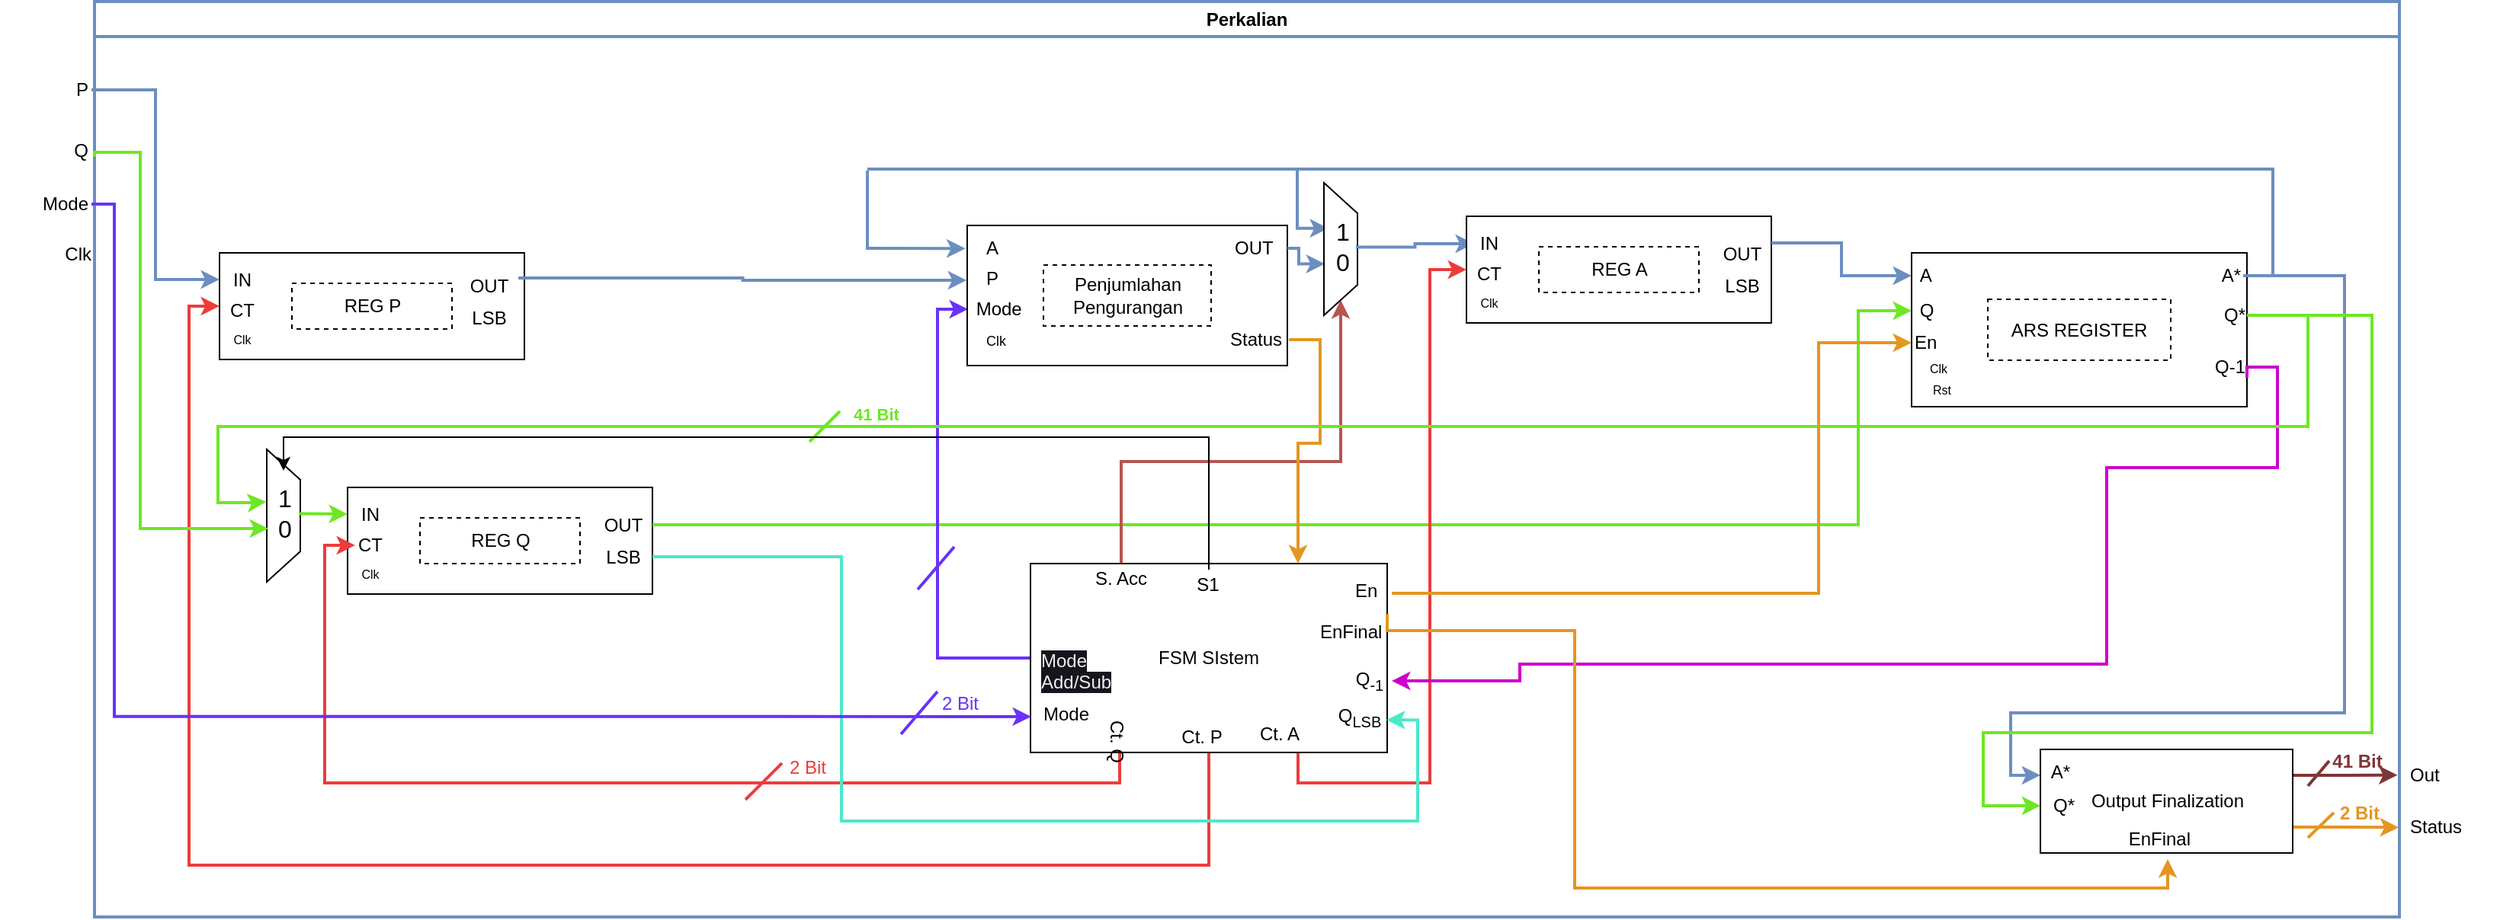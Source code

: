 <mxfile version="22.1.2" type="device">
  <diagram name="Page-1" id="tu4VE9dXYG4_uWjaws7-">
    <mxGraphModel dx="2284" dy="1116" grid="0" gridSize="10" guides="1" tooltips="1" connect="1" arrows="1" fold="1" page="0" pageScale="1" pageWidth="850" pageHeight="1100" math="0" shadow="0">
      <root>
        <mxCell id="0" />
        <mxCell id="1" parent="0" />
        <mxCell id="lNQzoHdhUG-K7HCVNhrf-1" value="" style="rounded=0;whiteSpace=wrap;html=1;" parent="1" vertex="1">
          <mxGeometry x="-78" y="461" width="200" height="70" as="geometry" />
        </mxCell>
        <mxCell id="lNQzoHdhUG-K7HCVNhrf-2" value="&lt;font style=&quot;font-size: 12px;&quot;&gt;IN&lt;/font&gt;" style="text;html=1;strokeColor=none;fillColor=none;align=center;verticalAlign=middle;whiteSpace=wrap;rounded=0;" parent="1" vertex="1">
          <mxGeometry x="-73" y="469" width="20" height="20" as="geometry" />
        </mxCell>
        <mxCell id="lNQzoHdhUG-K7HCVNhrf-4" value="&lt;font style=&quot;font-size: 12px;&quot;&gt;CT&lt;/font&gt;" style="text;html=1;strokeColor=none;fillColor=none;align=center;verticalAlign=middle;whiteSpace=wrap;rounded=0;" parent="1" vertex="1">
          <mxGeometry x="-73" y="489" width="20" height="20" as="geometry" />
        </mxCell>
        <mxCell id="lNQzoHdhUG-K7HCVNhrf-5" value="REG P" style="text;html=1;strokeColor=default;fillColor=none;align=center;verticalAlign=middle;whiteSpace=wrap;rounded=0;dashed=1;" parent="1" vertex="1">
          <mxGeometry x="-30.5" y="481" width="105" height="30" as="geometry" />
        </mxCell>
        <mxCell id="lNQzoHdhUG-K7HCVNhrf-6" value="&lt;font style=&quot;font-size: 8px;&quot;&gt;Clk&lt;/font&gt;" style="text;html=1;strokeColor=none;fillColor=none;align=center;verticalAlign=middle;whiteSpace=wrap;rounded=0;" parent="1" vertex="1">
          <mxGeometry x="-73" y="509" width="20" height="15" as="geometry" />
        </mxCell>
        <mxCell id="lNQzoHdhUG-K7HCVNhrf-11" value="" style="rounded=0;whiteSpace=wrap;html=1;" parent="1" vertex="1">
          <mxGeometry x="6" y="615" width="200" height="70" as="geometry" />
        </mxCell>
        <mxCell id="lNQzoHdhUG-K7HCVNhrf-12" value="&lt;font style=&quot;font-size: 12px;&quot;&gt;IN&lt;/font&gt;" style="text;html=1;strokeColor=none;fillColor=none;align=center;verticalAlign=middle;whiteSpace=wrap;rounded=0;" parent="1" vertex="1">
          <mxGeometry x="11" y="623" width="20" height="20" as="geometry" />
        </mxCell>
        <mxCell id="lNQzoHdhUG-K7HCVNhrf-101" style="edgeStyle=orthogonalEdgeStyle;rounded=0;orthogonalLoop=1;jettySize=auto;html=1;exitX=1;exitY=0.5;exitDx=0;exitDy=0;entryX=0;entryY=0.5;entryDx=0;entryDy=0;strokeColor=#6EE723;strokeWidth=2;" parent="1" source="lNQzoHdhUG-K7HCVNhrf-13" target="lNQzoHdhUG-K7HCVNhrf-69" edge="1">
          <mxGeometry relative="1" as="geometry">
            <Array as="points">
              <mxPoint x="997" y="640" />
              <mxPoint x="997" y="499" />
            </Array>
          </mxGeometry>
        </mxCell>
        <mxCell id="lNQzoHdhUG-K7HCVNhrf-13" value="&lt;font style=&quot;font-size: 12px;&quot;&gt;OUT&lt;/font&gt;" style="text;html=1;strokeColor=none;fillColor=none;align=center;verticalAlign=middle;whiteSpace=wrap;rounded=0;" parent="1" vertex="1">
          <mxGeometry x="168" y="629.5" width="38" height="20" as="geometry" />
        </mxCell>
        <mxCell id="lNQzoHdhUG-K7HCVNhrf-14" value="&lt;font style=&quot;font-size: 12px;&quot;&gt;CT&lt;/font&gt;" style="text;html=1;strokeColor=none;fillColor=none;align=center;verticalAlign=middle;whiteSpace=wrap;rounded=0;" parent="1" vertex="1">
          <mxGeometry x="11" y="643" width="20" height="20" as="geometry" />
        </mxCell>
        <mxCell id="lNQzoHdhUG-K7HCVNhrf-15" value="REG Q" style="text;html=1;strokeColor=default;fillColor=none;align=center;verticalAlign=middle;whiteSpace=wrap;rounded=0;dashed=1;" parent="1" vertex="1">
          <mxGeometry x="53.5" y="635" width="105" height="30" as="geometry" />
        </mxCell>
        <mxCell id="lNQzoHdhUG-K7HCVNhrf-16" value="&lt;font style=&quot;font-size: 8px;&quot;&gt;Clk&lt;/font&gt;" style="text;html=1;strokeColor=none;fillColor=none;align=center;verticalAlign=middle;whiteSpace=wrap;rounded=0;" parent="1" vertex="1">
          <mxGeometry x="11" y="663" width="20" height="15" as="geometry" />
        </mxCell>
        <mxCell id="lNQzoHdhUG-K7HCVNhrf-105" style="edgeStyle=orthogonalEdgeStyle;rounded=0;orthogonalLoop=1;jettySize=auto;html=1;exitX=0.5;exitY=0;exitDx=0;exitDy=0;entryX=1;entryY=0.5;entryDx=0;entryDy=0;strokeColor=#b85450;strokeWidth=2;fillColor=#f8cecc;" parent="1" source="lNQzoHdhUG-K7HCVNhrf-110" target="lNQzoHdhUG-K7HCVNhrf-77" edge="1">
          <mxGeometry relative="1" as="geometry">
            <Array as="points">
              <mxPoint x="513" y="665" />
              <mxPoint x="513" y="598" />
              <mxPoint x="658" y="598" />
            </Array>
          </mxGeometry>
        </mxCell>
        <mxCell id="lNQzoHdhUG-K7HCVNhrf-116" style="edgeStyle=orthogonalEdgeStyle;rounded=0;orthogonalLoop=1;jettySize=auto;html=1;exitX=0;exitY=0.5;exitDx=0;exitDy=0;entryX=0;entryY=0.5;entryDx=0;entryDy=0;fillColor=#6d8764;strokeColor=#6832FB;strokeWidth=2;" parent="1" source="lNQzoHdhUG-K7HCVNhrf-18" target="lNQzoHdhUG-K7HCVNhrf-42" edge="1">
          <mxGeometry relative="1" as="geometry" />
        </mxCell>
        <mxCell id="lNQzoHdhUG-K7HCVNhrf-119" style="edgeStyle=orthogonalEdgeStyle;rounded=0;orthogonalLoop=1;jettySize=auto;html=1;exitX=0.25;exitY=1;exitDx=0;exitDy=0;entryX=0;entryY=0.5;entryDx=0;entryDy=0;fillColor=#a20025;strokeColor=#ec3c3c;strokeWidth=2;" parent="1" source="lNQzoHdhUG-K7HCVNhrf-18" target="lNQzoHdhUG-K7HCVNhrf-14" edge="1">
          <mxGeometry relative="1" as="geometry" />
        </mxCell>
        <mxCell id="lNQzoHdhUG-K7HCVNhrf-120" style="edgeStyle=orthogonalEdgeStyle;rounded=0;orthogonalLoop=1;jettySize=auto;html=1;exitX=0.5;exitY=1;exitDx=0;exitDy=0;entryX=0;entryY=0.5;entryDx=0;entryDy=0;strokeColor=#EC3C3C;strokeWidth=2;" parent="1" source="lNQzoHdhUG-K7HCVNhrf-18" target="lNQzoHdhUG-K7HCVNhrf-1" edge="1">
          <mxGeometry relative="1" as="geometry">
            <Array as="points">
              <mxPoint x="571" y="863" />
              <mxPoint x="-98" y="863" />
              <mxPoint x="-98" y="496" />
            </Array>
          </mxGeometry>
        </mxCell>
        <mxCell id="GA_d8-ZdceQXuGu5nzfN-9" style="edgeStyle=orthogonalEdgeStyle;rounded=0;orthogonalLoop=1;jettySize=auto;html=1;exitX=0.75;exitY=1;exitDx=0;exitDy=0;entryX=0;entryY=0.5;entryDx=0;entryDy=0;strokeColor=#EC3C3C;strokeWidth=2;" parent="1" source="lNQzoHdhUG-K7HCVNhrf-18" target="GA_d8-ZdceQXuGu5nzfN-1" edge="1">
          <mxGeometry relative="1" as="geometry">
            <Array as="points">
              <mxPoint x="629" y="809" />
              <mxPoint x="716" y="809" />
              <mxPoint x="716" y="472" />
            </Array>
          </mxGeometry>
        </mxCell>
        <mxCell id="lNQzoHdhUG-K7HCVNhrf-18" value="FSM SIstem" style="rounded=0;whiteSpace=wrap;html=1;" parent="1" vertex="1">
          <mxGeometry x="454" y="665" width="234" height="124" as="geometry" />
        </mxCell>
        <mxCell id="lNQzoHdhUG-K7HCVNhrf-25" value="" style="rounded=0;whiteSpace=wrap;html=1;" parent="1" vertex="1">
          <mxGeometry x="1032" y="461" width="220" height="101" as="geometry" />
        </mxCell>
        <mxCell id="lNQzoHdhUG-K7HCVNhrf-26" value="Clk" style="text;html=1;strokeColor=none;fillColor=none;align=left;verticalAlign=middle;whiteSpace=wrap;rounded=0;fontSize=8;" parent="1" vertex="1">
          <mxGeometry x="1042" y="522" width="60" height="30" as="geometry" />
        </mxCell>
        <mxCell id="lNQzoHdhUG-K7HCVNhrf-27" value="En" style="text;html=1;strokeColor=none;fillColor=none;align=left;verticalAlign=middle;whiteSpace=wrap;rounded=0;" parent="1" vertex="1">
          <mxGeometry x="1032" y="505" width="23" height="30" as="geometry" />
        </mxCell>
        <mxCell id="lNQzoHdhUG-K7HCVNhrf-28" value="&amp;nbsp;A" style="text;html=1;strokeColor=none;fillColor=none;align=left;verticalAlign=middle;whiteSpace=wrap;rounded=0;" parent="1" vertex="1">
          <mxGeometry x="1032" y="461" width="29" height="30" as="geometry" />
        </mxCell>
        <mxCell id="lNQzoHdhUG-K7HCVNhrf-30" value="ARS REGISTER" style="rounded=0;whiteSpace=wrap;html=1;dashed=1;" parent="1" vertex="1">
          <mxGeometry x="1082" y="491.5" width="120" height="40" as="geometry" />
        </mxCell>
        <mxCell id="lNQzoHdhUG-K7HCVNhrf-84" style="edgeStyle=orthogonalEdgeStyle;rounded=0;orthogonalLoop=1;jettySize=auto;html=1;exitX=1;exitY=0.5;exitDx=0;exitDy=0;entryX=1;entryY=0.75;entryDx=0;entryDy=0;strokeColor=#6C8EBF;strokeWidth=2;" parent="1" source="lNQzoHdhUG-K7HCVNhrf-32" target="lNQzoHdhUG-K7HCVNhrf-78" edge="1">
          <mxGeometry relative="1" as="geometry">
            <Array as="points">
              <mxPoint x="1269" y="476" />
              <mxPoint x="1269" y="406" />
              <mxPoint x="629" y="406" />
              <mxPoint x="629" y="445" />
            </Array>
          </mxGeometry>
        </mxCell>
        <mxCell id="lNQzoHdhUG-K7HCVNhrf-123" style="edgeStyle=orthogonalEdgeStyle;rounded=0;orthogonalLoop=1;jettySize=auto;html=1;exitX=1;exitY=0.5;exitDx=0;exitDy=0;entryX=0;entryY=0.25;entryDx=0;entryDy=0;strokeColor=#6C8EBF;strokeWidth=2;" parent="1" source="lNQzoHdhUG-K7HCVNhrf-32" target="lNQzoHdhUG-K7HCVNhrf-122" edge="1">
          <mxGeometry relative="1" as="geometry">
            <Array as="points">
              <mxPoint x="1316" y="476" />
              <mxPoint x="1316" y="763" />
              <mxPoint x="1097" y="763" />
              <mxPoint x="1097" y="804" />
            </Array>
          </mxGeometry>
        </mxCell>
        <mxCell id="lNQzoHdhUG-K7HCVNhrf-32" value="A*" style="text;html=1;strokeColor=none;fillColor=none;align=right;verticalAlign=middle;whiteSpace=wrap;rounded=0;" parent="1" vertex="1">
          <mxGeometry x="1223" y="461" width="26.5" height="30" as="geometry" />
        </mxCell>
        <mxCell id="lNQzoHdhUG-K7HCVNhrf-33" value="Rst" style="text;html=1;strokeColor=none;fillColor=none;align=center;verticalAlign=middle;whiteSpace=wrap;rounded=0;fontSize=8;" parent="1" vertex="1">
          <mxGeometry x="1037.5" y="544" width="27.5" height="14" as="geometry" />
        </mxCell>
        <mxCell id="lNQzoHdhUG-K7HCVNhrf-39" value="" style="rounded=0;whiteSpace=wrap;html=1;" parent="1" vertex="1">
          <mxGeometry x="412.5" y="443" width="210" height="92" as="geometry" />
        </mxCell>
        <mxCell id="lNQzoHdhUG-K7HCVNhrf-40" value="A" style="text;html=1;strokeColor=none;fillColor=none;align=left;verticalAlign=middle;whiteSpace=wrap;rounded=0;" parent="1" vertex="1">
          <mxGeometry x="422.5" y="448" width="20" height="20" as="geometry" />
        </mxCell>
        <mxCell id="lNQzoHdhUG-K7HCVNhrf-41" value="P" style="text;html=1;strokeColor=none;fillColor=none;align=left;verticalAlign=middle;whiteSpace=wrap;rounded=0;" parent="1" vertex="1">
          <mxGeometry x="422.5" y="468" width="20" height="20" as="geometry" />
        </mxCell>
        <mxCell id="lNQzoHdhUG-K7HCVNhrf-42" value="&amp;nbsp;Mode" style="text;html=1;strokeColor=none;fillColor=none;align=left;verticalAlign=middle;whiteSpace=wrap;rounded=0;" parent="1" vertex="1">
          <mxGeometry x="413" y="488" width="39.5" height="20" as="geometry" />
        </mxCell>
        <mxCell id="lNQzoHdhUG-K7HCVNhrf-43" value="&lt;font style=&quot;font-size: 9px;&quot;&gt;Clk&lt;/font&gt;" style="text;html=1;strokeColor=none;fillColor=none;align=left;verticalAlign=middle;whiteSpace=wrap;rounded=0;" parent="1" vertex="1">
          <mxGeometry x="422.5" y="508" width="30" height="20" as="geometry" />
        </mxCell>
        <mxCell id="lNQzoHdhUG-K7HCVNhrf-82" style="edgeStyle=orthogonalEdgeStyle;rounded=0;orthogonalLoop=1;jettySize=auto;html=1;exitX=1;exitY=0.5;exitDx=0;exitDy=0;entryX=0.612;entryY=0.972;entryDx=0;entryDy=0;entryPerimeter=0;strokeColor=#6C8EBF;strokeWidth=2;" parent="1" source="lNQzoHdhUG-K7HCVNhrf-44" target="lNQzoHdhUG-K7HCVNhrf-77" edge="1">
          <mxGeometry relative="1" as="geometry">
            <mxPoint x="645" y="458" as="targetPoint" />
            <Array as="points">
              <mxPoint x="630" y="458" />
              <mxPoint x="630" y="468" />
            </Array>
          </mxGeometry>
        </mxCell>
        <mxCell id="lNQzoHdhUG-K7HCVNhrf-44" value="OUT" style="text;html=1;strokeColor=none;fillColor=none;align=left;verticalAlign=middle;whiteSpace=wrap;rounded=0;" parent="1" vertex="1">
          <mxGeometry x="585.5" y="448" width="37" height="20" as="geometry" />
        </mxCell>
        <mxCell id="lNQzoHdhUG-K7HCVNhrf-115" style="edgeStyle=orthogonalEdgeStyle;rounded=0;orthogonalLoop=1;jettySize=auto;html=1;exitX=1;exitY=0.5;exitDx=0;exitDy=0;entryX=0.75;entryY=0;entryDx=0;entryDy=0;fillColor=#f0a30a;strokeColor=#E49621;strokeWidth=2;" parent="1" source="lNQzoHdhUG-K7HCVNhrf-45" target="lNQzoHdhUG-K7HCVNhrf-18" edge="1">
          <mxGeometry relative="1" as="geometry">
            <Array as="points">
              <mxPoint x="644" y="518" />
              <mxPoint x="644" y="586" />
              <mxPoint x="630" y="586" />
            </Array>
          </mxGeometry>
        </mxCell>
        <mxCell id="lNQzoHdhUG-K7HCVNhrf-45" value="Status" style="text;html=1;strokeColor=none;fillColor=none;align=left;verticalAlign=middle;whiteSpace=wrap;rounded=0;" parent="1" vertex="1">
          <mxGeometry x="582.5" y="508" width="41" height="20" as="geometry" />
        </mxCell>
        <mxCell id="lNQzoHdhUG-K7HCVNhrf-46" value="Penjumlahan&lt;br&gt;Pengurangan" style="rounded=0;whiteSpace=wrap;html=1;dashed=1;" parent="1" vertex="1">
          <mxGeometry x="462.5" y="469" width="110" height="40" as="geometry" />
        </mxCell>
        <mxCell id="lNQzoHdhUG-K7HCVNhrf-69" value="&amp;nbsp;Q" style="text;html=1;strokeColor=none;fillColor=none;align=left;verticalAlign=middle;whiteSpace=wrap;rounded=0;" parent="1" vertex="1">
          <mxGeometry x="1032" y="484" width="60" height="30" as="geometry" />
        </mxCell>
        <mxCell id="lNQzoHdhUG-K7HCVNhrf-124" style="edgeStyle=orthogonalEdgeStyle;rounded=0;orthogonalLoop=1;jettySize=auto;html=1;exitX=1;exitY=0.5;exitDx=0;exitDy=0;entryX=0.099;entryY=0.532;entryDx=0;entryDy=0;strokeColor=#6EE723;strokeWidth=2;entryPerimeter=0;" parent="1" source="lNQzoHdhUG-K7HCVNhrf-70" target="__AVU1m3LIslnRQb0s9q-25" edge="1">
          <mxGeometry relative="1" as="geometry">
            <Array as="points">
              <mxPoint x="1334" y="502" />
              <mxPoint x="1334" y="776" />
              <mxPoint x="1079" y="776" />
              <mxPoint x="1079" y="824" />
              <mxPoint x="1117" y="824" />
            </Array>
          </mxGeometry>
        </mxCell>
        <mxCell id="lNQzoHdhUG-K7HCVNhrf-70" value="Q*" style="text;html=1;strokeColor=none;fillColor=none;align=right;verticalAlign=middle;whiteSpace=wrap;rounded=0;" parent="1" vertex="1">
          <mxGeometry x="1225.5" y="487" width="26.5" height="30" as="geometry" />
        </mxCell>
        <mxCell id="lNQzoHdhUG-K7HCVNhrf-71" value="Q-1" style="text;html=1;strokeColor=none;fillColor=none;align=right;verticalAlign=middle;whiteSpace=wrap;rounded=0;" parent="1" vertex="1">
          <mxGeometry x="1225.5" y="520.5" width="26.5" height="30" as="geometry" />
        </mxCell>
        <mxCell id="lNQzoHdhUG-K7HCVNhrf-77" value="" style="shape=trapezoid;perimeter=trapezoidPerimeter;whiteSpace=wrap;html=1;fixedSize=1;fontSize=16;direction=south;" parent="1" vertex="1">
          <mxGeometry x="646.5" y="415" width="22" height="87" as="geometry" />
        </mxCell>
        <mxCell id="GA_d8-ZdceQXuGu5nzfN-8" style="edgeStyle=orthogonalEdgeStyle;rounded=0;orthogonalLoop=1;jettySize=auto;html=1;exitX=0;exitY=0.5;exitDx=0;exitDy=0;entryX=0;entryY=0.5;entryDx=0;entryDy=0;strokeWidth=2;strokeColor=#6C8EBF;" parent="1" source="lNQzoHdhUG-K7HCVNhrf-78" target="GA_d8-ZdceQXuGu5nzfN-2" edge="1">
          <mxGeometry relative="1" as="geometry" />
        </mxCell>
        <mxCell id="lNQzoHdhUG-K7HCVNhrf-78" value="1&lt;br&gt;0" style="text;html=1;strokeColor=none;fillColor=none;align=center;verticalAlign=middle;whiteSpace=wrap;rounded=0;fontSize=16;direction=west;" parent="1" vertex="1">
          <mxGeometry x="649.5" y="432.5" width="18" height="49.5" as="geometry" />
        </mxCell>
        <mxCell id="lNQzoHdhUG-K7HCVNhrf-88" value="&lt;font style=&quot;font-size: 12px;&quot;&gt;LSB&lt;/font&gt;" style="text;html=1;strokeColor=none;fillColor=none;align=center;verticalAlign=middle;whiteSpace=wrap;rounded=0;" parent="1" vertex="1">
          <mxGeometry x="168" y="650.5" width="38" height="20" as="geometry" />
        </mxCell>
        <mxCell id="lNQzoHdhUG-K7HCVNhrf-93" value="&lt;font style=&quot;font-size: 12px;&quot;&gt;OUT&lt;/font&gt;" style="text;html=1;strokeColor=none;fillColor=none;align=center;verticalAlign=middle;whiteSpace=wrap;rounded=0;" parent="1" vertex="1">
          <mxGeometry x="80" y="472.5" width="38" height="20" as="geometry" />
        </mxCell>
        <mxCell id="lNQzoHdhUG-K7HCVNhrf-94" value="&lt;font style=&quot;font-size: 12px;&quot;&gt;LSB&lt;/font&gt;" style="text;html=1;strokeColor=none;fillColor=none;align=center;verticalAlign=middle;whiteSpace=wrap;rounded=0;" parent="1" vertex="1">
          <mxGeometry x="80" y="493.5" width="38" height="20" as="geometry" />
        </mxCell>
        <mxCell id="lNQzoHdhUG-K7HCVNhrf-99" style="edgeStyle=orthogonalEdgeStyle;rounded=0;orthogonalLoop=1;jettySize=auto;html=1;exitX=1;exitY=0.25;exitDx=0;exitDy=0;entryX=-0.002;entryY=0.391;entryDx=0;entryDy=0;entryPerimeter=0;strokeColor=#6C8EBF;strokeWidth=2;" parent="1" source="lNQzoHdhUG-K7HCVNhrf-93" target="lNQzoHdhUG-K7HCVNhrf-39" edge="1">
          <mxGeometry relative="1" as="geometry">
            <mxPoint x="355" y="510.5" as="sourcePoint" />
          </mxGeometry>
        </mxCell>
        <mxCell id="lNQzoHdhUG-K7HCVNhrf-110" value="S. Acc" style="text;html=1;strokeColor=none;fillColor=none;align=center;verticalAlign=middle;whiteSpace=wrap;rounded=0;" parent="1" vertex="1">
          <mxGeometry x="490" y="665" width="47" height="20" as="geometry" />
        </mxCell>
        <mxCell id="lNQzoHdhUG-K7HCVNhrf-112" style="edgeStyle=orthogonalEdgeStyle;rounded=0;orthogonalLoop=1;jettySize=auto;html=1;exitX=1;exitY=0.5;exitDx=0;exitDy=0;entryX=0.998;entryY=0.828;entryDx=0;entryDy=0;entryPerimeter=0;fillColor=#a0522d;strokeColor=#49e9c9;strokeWidth=2;" parent="1" source="lNQzoHdhUG-K7HCVNhrf-88" target="lNQzoHdhUG-K7HCVNhrf-18" edge="1">
          <mxGeometry relative="1" as="geometry">
            <Array as="points">
              <mxPoint x="330" y="661" />
              <mxPoint x="330" y="834" />
              <mxPoint x="708" y="834" />
              <mxPoint x="708" y="768" />
            </Array>
          </mxGeometry>
        </mxCell>
        <mxCell id="lNQzoHdhUG-K7HCVNhrf-121" value="Perkalian" style="swimlane;whiteSpace=wrap;html=1;strokeWidth=2;strokeColor=#6C8EBF;" parent="1" vertex="1">
          <mxGeometry x="-160" y="296" width="1512" height="601" as="geometry" />
        </mxCell>
        <mxCell id="lNQzoHdhUG-K7HCVNhrf-126" style="edgeStyle=orthogonalEdgeStyle;rounded=0;orthogonalLoop=1;jettySize=auto;html=1;exitX=1;exitY=0.25;exitDx=0;exitDy=0;strokeColor=#7d3636;strokeWidth=2;" parent="lNQzoHdhUG-K7HCVNhrf-121" source="lNQzoHdhUG-K7HCVNhrf-122" edge="1">
          <mxGeometry relative="1" as="geometry">
            <mxPoint x="1510.744" y="507.872" as="targetPoint" />
          </mxGeometry>
        </mxCell>
        <mxCell id="lNQzoHdhUG-K7HCVNhrf-127" style="edgeStyle=orthogonalEdgeStyle;rounded=0;orthogonalLoop=1;jettySize=auto;html=1;exitX=1;exitY=0.75;exitDx=0;exitDy=0;fillColor=#fa6800;strokeColor=#E49621;strokeWidth=2;" parent="lNQzoHdhUG-K7HCVNhrf-121" source="lNQzoHdhUG-K7HCVNhrf-122" edge="1">
          <mxGeometry relative="1" as="geometry">
            <mxPoint x="1511.564" y="542.231" as="targetPoint" />
          </mxGeometry>
        </mxCell>
        <mxCell id="lNQzoHdhUG-K7HCVNhrf-122" value="Output Finalization" style="rounded=0;whiteSpace=wrap;html=1;" parent="lNQzoHdhUG-K7HCVNhrf-121" vertex="1">
          <mxGeometry x="1276.5" y="491" width="165.5" height="68" as="geometry" />
        </mxCell>
        <mxCell id="__AVU1m3LIslnRQb0s9q-1" value="" style="endArrow=none;html=1;rounded=0;strokeColor=#EC3C3C;strokeWidth=2;" parent="lNQzoHdhUG-K7HCVNhrf-121" edge="1">
          <mxGeometry width="50" height="50" relative="1" as="geometry">
            <mxPoint x="427" y="524" as="sourcePoint" />
            <mxPoint x="451" y="500" as="targetPoint" />
          </mxGeometry>
        </mxCell>
        <mxCell id="__AVU1m3LIslnRQb0s9q-3" value="&lt;font color=&quot;#ec3c3c&quot;&gt;2 Bit&lt;/font&gt;" style="text;html=1;strokeColor=none;fillColor=none;align=center;verticalAlign=middle;whiteSpace=wrap;rounded=0;" parent="lNQzoHdhUG-K7HCVNhrf-121" vertex="1">
          <mxGeometry x="438" y="488" width="60" height="30" as="geometry" />
        </mxCell>
        <mxCell id="__AVU1m3LIslnRQb0s9q-14" value="Q&lt;sub&gt;-1&lt;/sub&gt;" style="text;html=1;strokeColor=none;fillColor=none;align=center;verticalAlign=middle;whiteSpace=wrap;rounded=0;" parent="lNQzoHdhUG-K7HCVNhrf-121" vertex="1">
          <mxGeometry x="822" y="431" width="29" height="30" as="geometry" />
        </mxCell>
        <mxCell id="__AVU1m3LIslnRQb0s9q-19" value="&lt;font color=&quot;#6832fb&quot;&gt;2 Bit&lt;/font&gt;" style="text;html=1;strokeColor=none;fillColor=none;align=center;verticalAlign=middle;whiteSpace=wrap;rounded=0;" parent="lNQzoHdhUG-K7HCVNhrf-121" vertex="1">
          <mxGeometry x="538" y="446" width="60" height="30" as="geometry" />
        </mxCell>
        <mxCell id="__AVU1m3LIslnRQb0s9q-20" value="&lt;font color=&quot;#6ee723&quot; style=&quot;font-size: 11px;&quot;&gt;41 Bit&lt;/font&gt;" style="text;html=1;strokeColor=none;fillColor=none;align=center;verticalAlign=middle;whiteSpace=wrap;rounded=0;fontColor=#6C8EBF;labelBackgroundColor=none;labelBorderColor=none;fontSize=11;fontStyle=1" parent="lNQzoHdhUG-K7HCVNhrf-121" vertex="1">
          <mxGeometry x="488" y="261" width="50" height="20" as="geometry" />
        </mxCell>
        <mxCell id="__AVU1m3LIslnRQb0s9q-21" value="" style="endArrow=none;html=1;rounded=0;fillColor=#dae8fc;strokeColor=#6EE723;strokeWidth=2;" parent="lNQzoHdhUG-K7HCVNhrf-121" edge="1">
          <mxGeometry width="50" height="50" relative="1" as="geometry">
            <mxPoint x="469" y="289" as="sourcePoint" />
            <mxPoint x="489" y="269" as="targetPoint" />
          </mxGeometry>
        </mxCell>
        <mxCell id="__AVU1m3LIslnRQb0s9q-24" value="A*" style="text;html=1;strokeColor=none;fillColor=none;align=right;verticalAlign=middle;whiteSpace=wrap;rounded=0;" parent="lNQzoHdhUG-K7HCVNhrf-121" vertex="1">
          <mxGeometry x="1271" y="491" width="26.5" height="30" as="geometry" />
        </mxCell>
        <mxCell id="__AVU1m3LIslnRQb0s9q-25" value="Q*" style="text;html=1;strokeColor=none;fillColor=none;align=right;verticalAlign=middle;whiteSpace=wrap;rounded=0;" parent="lNQzoHdhUG-K7HCVNhrf-121" vertex="1">
          <mxGeometry x="1274" y="513" width="26.5" height="30" as="geometry" />
        </mxCell>
        <mxCell id="__AVU1m3LIslnRQb0s9q-31" value="" style="endArrow=none;html=1;rounded=0;strokeColor=#7D3636;strokeWidth=2;entryX=0;entryY=0.5;entryDx=0;entryDy=0;" parent="lNQzoHdhUG-K7HCVNhrf-121" target="__AVU1m3LIslnRQb0s9q-32" edge="1">
          <mxGeometry width="50" height="50" relative="1" as="geometry">
            <mxPoint x="1452" y="515" as="sourcePoint" />
            <mxPoint x="1485" y="497" as="targetPoint" />
          </mxGeometry>
        </mxCell>
        <mxCell id="__AVU1m3LIslnRQb0s9q-32" value="&lt;b style=&quot;&quot;&gt;&lt;font color=&quot;#7d3636&quot;&gt;41 Bit&lt;/font&gt;&lt;/b&gt;" style="text;html=1;strokeColor=none;fillColor=none;align=center;verticalAlign=middle;whiteSpace=wrap;rounded=0;" parent="lNQzoHdhUG-K7HCVNhrf-121" vertex="1">
          <mxGeometry x="1466" y="484" width="37" height="29" as="geometry" />
        </mxCell>
        <mxCell id="__AVU1m3LIslnRQb0s9q-35" value="" style="endArrow=none;html=1;rounded=0;strokeColor=#E49621;strokeWidth=2;entryX=0;entryY=0.5;entryDx=0;entryDy=0;" parent="lNQzoHdhUG-K7HCVNhrf-121" target="__AVU1m3LIslnRQb0s9q-36" edge="1">
          <mxGeometry width="50" height="50" relative="1" as="geometry">
            <mxPoint x="1452" y="549" as="sourcePoint" />
            <mxPoint x="1485" y="531" as="targetPoint" />
          </mxGeometry>
        </mxCell>
        <mxCell id="__AVU1m3LIslnRQb0s9q-36" value="&lt;b style=&quot;&quot;&gt;&lt;font color=&quot;#e49621&quot;&gt;2 Bit&lt;/font&gt;&lt;/b&gt;" style="text;html=1;strokeColor=none;fillColor=none;align=center;verticalAlign=middle;whiteSpace=wrap;rounded=0;" parent="lNQzoHdhUG-K7HCVNhrf-121" vertex="1">
          <mxGeometry x="1469" y="518" width="34" height="29" as="geometry" />
        </mxCell>
        <mxCell id="__AVU1m3LIslnRQb0s9q-39" value="" style="endArrow=none;html=1;rounded=0;strokeColor=#6832FB;strokeWidth=2;" parent="lNQzoHdhUG-K7HCVNhrf-121" edge="1">
          <mxGeometry width="50" height="50" relative="1" as="geometry">
            <mxPoint x="540" y="386" as="sourcePoint" />
            <mxPoint x="564" y="358" as="targetPoint" />
          </mxGeometry>
        </mxCell>
        <mxCell id="lNQzoHdhUG-K7HCVNhrf-72" style="edgeStyle=orthogonalEdgeStyle;rounded=0;orthogonalLoop=1;jettySize=auto;html=1;exitX=1;exitY=0.5;exitDx=0;exitDy=0;entryX=1;entryY=0.25;entryDx=0;entryDy=0;strokeColor=#CC00CC;strokeWidth=2;" parent="lNQzoHdhUG-K7HCVNhrf-121" edge="1">
          <mxGeometry relative="1" as="geometry">
            <Array as="points">
              <mxPoint x="1412" y="240" />
              <mxPoint x="1432" y="240" />
              <mxPoint x="1432" y="306" />
              <mxPoint x="1320" y="306" />
              <mxPoint x="1320" y="435" />
              <mxPoint x="935" y="435" />
              <mxPoint x="935" y="446" />
            </Array>
            <mxPoint x="1412" y="247" as="sourcePoint" />
            <mxPoint x="851.0" y="446" as="targetPoint" />
          </mxGeometry>
        </mxCell>
        <mxCell id="PV_D348rSCgltFJsSPL3-10" value="" style="endArrow=none;html=1;rounded=0;strokeColor=#6C8EBF;strokeWidth=2;" parent="lNQzoHdhUG-K7HCVNhrf-121" edge="1">
          <mxGeometry width="50" height="50" relative="1" as="geometry">
            <mxPoint x="790" y="110" as="sourcePoint" />
            <mxPoint x="507" y="110" as="targetPoint" />
          </mxGeometry>
        </mxCell>
        <mxCell id="PV_D348rSCgltFJsSPL3-15" value="" style="shape=trapezoid;perimeter=trapezoidPerimeter;whiteSpace=wrap;html=1;fixedSize=1;fontSize=16;direction=south;" parent="lNQzoHdhUG-K7HCVNhrf-121" vertex="1">
          <mxGeometry x="113" y="294" width="22" height="87" as="geometry" />
        </mxCell>
        <mxCell id="PV_D348rSCgltFJsSPL3-16" value="1&lt;br&gt;0" style="text;html=1;strokeColor=none;fillColor=none;align=center;verticalAlign=middle;whiteSpace=wrap;rounded=0;fontSize=16;direction=west;" parent="lNQzoHdhUG-K7HCVNhrf-121" vertex="1">
          <mxGeometry x="116" y="311.5" width="18" height="49.5" as="geometry" />
        </mxCell>
        <mxCell id="lNQzoHdhUG-K7HCVNhrf-79" style="edgeStyle=orthogonalEdgeStyle;rounded=0;orthogonalLoop=1;jettySize=auto;html=1;exitX=1;exitY=0.5;exitDx=0;exitDy=0;strokeColor=#6EE723;strokeWidth=2;entryX=1.191;entryY=0.658;entryDx=0;entryDy=0;entryPerimeter=0;" parent="lNQzoHdhUG-K7HCVNhrf-121" target="PV_D348rSCgltFJsSPL3-16" edge="1">
          <mxGeometry relative="1" as="geometry">
            <Array as="points">
              <mxPoint x="1452" y="206" />
              <mxPoint x="1452" y="279" />
              <mxPoint x="81" y="279" />
              <mxPoint x="81" y="329" />
              <mxPoint x="104" y="329" />
            </Array>
            <mxPoint x="1413.04" y="206" as="sourcePoint" />
            <mxPoint x="132.034" y="357.93" as="targetPoint" />
          </mxGeometry>
        </mxCell>
        <mxCell id="M9DNY0lkbTjcuEkdmHyS-6" style="edgeStyle=orthogonalEdgeStyle;rounded=0;orthogonalLoop=1;jettySize=auto;html=1;fillColor=#60a917;strokeColor=#6EE723;strokeWidth=2;" parent="lNQzoHdhUG-K7HCVNhrf-121" edge="1">
          <mxGeometry relative="1" as="geometry">
            <Array as="points">
              <mxPoint y="99" />
              <mxPoint x="30" y="99" />
              <mxPoint x="30" y="346" />
            </Array>
            <mxPoint y="102" as="sourcePoint" />
            <mxPoint x="114" y="346" as="targetPoint" />
          </mxGeometry>
        </mxCell>
        <mxCell id="lNQzoHdhUG-K7HCVNhrf-117" style="edgeStyle=orthogonalEdgeStyle;rounded=0;orthogonalLoop=1;jettySize=auto;html=1;exitX=1;exitY=0.25;exitDx=0;exitDy=0;entryX=0;entryY=0.5;entryDx=0;entryDy=0;fillColor=#f0a30a;strokeColor=#E49621;strokeWidth=2;" parent="lNQzoHdhUG-K7HCVNhrf-121" target="lNQzoHdhUG-K7HCVNhrf-27" edge="1">
          <mxGeometry relative="1" as="geometry">
            <Array as="points">
              <mxPoint x="1131" y="388" />
              <mxPoint x="1131" y="224" />
            </Array>
            <mxPoint x="851" y="388.49" as="sourcePoint" />
            <mxPoint x="1195" y="212.49" as="targetPoint" />
          </mxGeometry>
        </mxCell>
        <mxCell id="PV_D348rSCgltFJsSPL3-21" value="EnFinal" style="text;html=1;strokeColor=none;fillColor=none;align=right;verticalAlign=middle;whiteSpace=wrap;rounded=0;" parent="lNQzoHdhUG-K7HCVNhrf-121" vertex="1">
          <mxGeometry x="1350" y="535" width="26.5" height="30" as="geometry" />
        </mxCell>
        <mxCell id="GA_d8-ZdceQXuGu5nzfN-1" value="" style="rounded=0;whiteSpace=wrap;html=1;" parent="lNQzoHdhUG-K7HCVNhrf-121" vertex="1">
          <mxGeometry x="900" y="141" width="200" height="70" as="geometry" />
        </mxCell>
        <mxCell id="GA_d8-ZdceQXuGu5nzfN-2" value="&lt;font style=&quot;font-size: 12px;&quot;&gt;IN&lt;/font&gt;" style="text;html=1;strokeColor=none;fillColor=none;align=center;verticalAlign=middle;whiteSpace=wrap;rounded=0;" parent="lNQzoHdhUG-K7HCVNhrf-121" vertex="1">
          <mxGeometry x="905" y="149" width="20" height="20" as="geometry" />
        </mxCell>
        <mxCell id="GA_d8-ZdceQXuGu5nzfN-3" value="&lt;font style=&quot;font-size: 12px;&quot;&gt;OUT&lt;/font&gt;" style="text;html=1;strokeColor=none;fillColor=none;align=center;verticalAlign=middle;whiteSpace=wrap;rounded=0;" parent="lNQzoHdhUG-K7HCVNhrf-121" vertex="1">
          <mxGeometry x="1062" y="155.5" width="38" height="20" as="geometry" />
        </mxCell>
        <mxCell id="GA_d8-ZdceQXuGu5nzfN-4" value="&lt;font style=&quot;font-size: 12px;&quot;&gt;CT&lt;/font&gt;" style="text;html=1;strokeColor=none;fillColor=none;align=center;verticalAlign=middle;whiteSpace=wrap;rounded=0;" parent="lNQzoHdhUG-K7HCVNhrf-121" vertex="1">
          <mxGeometry x="905" y="169" width="20" height="20" as="geometry" />
        </mxCell>
        <mxCell id="GA_d8-ZdceQXuGu5nzfN-5" value="REG A" style="text;html=1;strokeColor=default;fillColor=none;align=center;verticalAlign=middle;whiteSpace=wrap;rounded=0;dashed=1;" parent="lNQzoHdhUG-K7HCVNhrf-121" vertex="1">
          <mxGeometry x="947.5" y="161" width="105" height="30" as="geometry" />
        </mxCell>
        <mxCell id="GA_d8-ZdceQXuGu5nzfN-6" value="&lt;font style=&quot;font-size: 8px;&quot;&gt;Clk&lt;/font&gt;" style="text;html=1;strokeColor=none;fillColor=none;align=center;verticalAlign=middle;whiteSpace=wrap;rounded=0;" parent="lNQzoHdhUG-K7HCVNhrf-121" vertex="1">
          <mxGeometry x="905" y="189" width="20" height="15" as="geometry" />
        </mxCell>
        <mxCell id="GA_d8-ZdceQXuGu5nzfN-7" value="&lt;font style=&quot;font-size: 12px;&quot;&gt;LSB&lt;/font&gt;" style="text;html=1;strokeColor=none;fillColor=none;align=center;verticalAlign=middle;whiteSpace=wrap;rounded=0;" parent="lNQzoHdhUG-K7HCVNhrf-121" vertex="1">
          <mxGeometry x="1062" y="176.5" width="38" height="20" as="geometry" />
        </mxCell>
        <mxCell id="GA_d8-ZdceQXuGu5nzfN-11" value="Ct. A" style="text;html=1;strokeColor=none;fillColor=none;align=center;verticalAlign=middle;whiteSpace=wrap;rounded=0;" parent="lNQzoHdhUG-K7HCVNhrf-121" vertex="1">
          <mxGeometry x="754" y="471" width="47" height="20" as="geometry" />
        </mxCell>
        <mxCell id="8z1dHCdvGNLMDlsCaGqG-1" value="S1" style="text;html=1;strokeColor=none;fillColor=none;align=center;verticalAlign=middle;whiteSpace=wrap;rounded=0;" vertex="1" parent="lNQzoHdhUG-K7HCVNhrf-121">
          <mxGeometry x="707" y="373" width="47" height="20" as="geometry" />
        </mxCell>
        <mxCell id="8z1dHCdvGNLMDlsCaGqG-2" style="edgeStyle=orthogonalEdgeStyle;rounded=0;orthogonalLoop=1;jettySize=auto;html=1;exitX=0.5;exitY=0;exitDx=0;exitDy=0;entryX=0;entryY=0.5;entryDx=0;entryDy=0;" edge="1" parent="lNQzoHdhUG-K7HCVNhrf-121">
          <mxGeometry relative="1" as="geometry">
            <mxPoint x="731" y="373" as="sourcePoint" />
            <mxPoint x="124" y="308" as="targetPoint" />
            <Array as="points">
              <mxPoint x="731" y="286" />
              <mxPoint x="124" y="286" />
            </Array>
          </mxGeometry>
        </mxCell>
        <mxCell id="M9DNY0lkbTjcuEkdmHyS-1" value="Q" style="text;html=1;strokeColor=none;fillColor=none;align=right;verticalAlign=middle;whiteSpace=wrap;rounded=0;" parent="1" vertex="1">
          <mxGeometry x="-222" y="379" width="60" height="30" as="geometry" />
        </mxCell>
        <mxCell id="M9DNY0lkbTjcuEkdmHyS-5" style="edgeStyle=orthogonalEdgeStyle;rounded=0;orthogonalLoop=1;jettySize=auto;html=1;exitX=1;exitY=0.5;exitDx=0;exitDy=0;entryX=0;entryY=0.25;entryDx=0;entryDy=0;fillColor=#1ba1e2;strokeColor=#6C8EBF;strokeWidth=2;" parent="1" source="M9DNY0lkbTjcuEkdmHyS-2" target="lNQzoHdhUG-K7HCVNhrf-1" edge="1">
          <mxGeometry relative="1" as="geometry" />
        </mxCell>
        <mxCell id="M9DNY0lkbTjcuEkdmHyS-2" value="P" style="text;html=1;strokeColor=none;fillColor=none;align=right;verticalAlign=middle;whiteSpace=wrap;rounded=0;" parent="1" vertex="1">
          <mxGeometry x="-222" y="339" width="60" height="30" as="geometry" />
        </mxCell>
        <mxCell id="M9DNY0lkbTjcuEkdmHyS-3" value="Mode" style="text;html=1;strokeColor=none;fillColor=none;align=right;verticalAlign=middle;whiteSpace=wrap;rounded=0;" parent="1" vertex="1">
          <mxGeometry x="-222" y="414" width="60" height="30" as="geometry" />
        </mxCell>
        <mxCell id="M9DNY0lkbTjcuEkdmHyS-4" value="Clk" style="text;html=1;strokeColor=none;fillColor=none;align=right;verticalAlign=middle;whiteSpace=wrap;rounded=0;" parent="1" vertex="1">
          <mxGeometry x="-220" y="446.5" width="60" height="30" as="geometry" />
        </mxCell>
        <mxCell id="M9DNY0lkbTjcuEkdmHyS-7" style="edgeStyle=orthogonalEdgeStyle;rounded=0;orthogonalLoop=1;jettySize=auto;html=1;exitX=1;exitY=0.5;exitDx=0;exitDy=0;entryX=0.002;entryY=0.81;entryDx=0;entryDy=0;entryPerimeter=0;fillColor=#6a00ff;strokeColor=#6832fb;strokeWidth=2;" parent="1" source="M9DNY0lkbTjcuEkdmHyS-3" target="lNQzoHdhUG-K7HCVNhrf-18" edge="1">
          <mxGeometry relative="1" as="geometry">
            <Array as="points">
              <mxPoint x="-147" y="429" />
              <mxPoint x="-147" y="765" />
            </Array>
          </mxGeometry>
        </mxCell>
        <mxCell id="M9DNY0lkbTjcuEkdmHyS-8" value="Mode" style="text;html=1;strokeColor=none;fillColor=none;align=center;verticalAlign=middle;whiteSpace=wrap;rounded=0;" parent="1" vertex="1">
          <mxGeometry x="454" y="754" width="47" height="20" as="geometry" />
        </mxCell>
        <mxCell id="M9DNY0lkbTjcuEkdmHyS-9" value="Out" style="text;html=1;strokeColor=none;fillColor=none;align=left;verticalAlign=middle;whiteSpace=wrap;rounded=0;" parent="1" vertex="1">
          <mxGeometry x="1357" y="789" width="60" height="30" as="geometry" />
        </mxCell>
        <mxCell id="M9DNY0lkbTjcuEkdmHyS-10" value="Status" style="text;html=1;strokeColor=none;fillColor=none;align=left;verticalAlign=middle;whiteSpace=wrap;rounded=0;" parent="1" vertex="1">
          <mxGeometry x="1357" y="823" width="60" height="30" as="geometry" />
        </mxCell>
        <mxCell id="PV_D348rSCgltFJsSPL3-19" style="edgeStyle=orthogonalEdgeStyle;rounded=0;orthogonalLoop=1;jettySize=auto;html=1;exitX=1;exitY=1;exitDx=0;exitDy=0;strokeColor=#E49621;strokeWidth=2;" parent="1" source="__AVU1m3LIslnRQb0s9q-7" edge="1">
          <mxGeometry relative="1" as="geometry">
            <mxPoint x="1200" y="859" as="targetPoint" />
            <Array as="points">
              <mxPoint x="688" y="709" />
              <mxPoint x="811" y="709" />
              <mxPoint x="811" y="878" />
              <mxPoint x="1200" y="878" />
            </Array>
          </mxGeometry>
        </mxCell>
        <mxCell id="__AVU1m3LIslnRQb0s9q-7" value="En" style="text;html=1;strokeColor=none;fillColor=none;align=left;verticalAlign=middle;whiteSpace=wrap;rounded=0;" parent="1" vertex="1">
          <mxGeometry x="665" y="668" width="23" height="30" as="geometry" />
        </mxCell>
        <mxCell id="__AVU1m3LIslnRQb0s9q-15" value="Q&lt;sub&gt;LSB&lt;/sub&gt;" style="text;html=1;strokeColor=none;fillColor=none;align=center;verticalAlign=middle;whiteSpace=wrap;rounded=0;" parent="1" vertex="1">
          <mxGeometry x="652" y="751" width="36" height="30" as="geometry" />
        </mxCell>
        <mxCell id="__AVU1m3LIslnRQb0s9q-18" value="" style="endArrow=none;html=1;rounded=0;strokeColor=#6832FB;strokeWidth=2;" parent="1" edge="1">
          <mxGeometry width="50" height="50" relative="1" as="geometry">
            <mxPoint x="369" y="777" as="sourcePoint" />
            <mxPoint x="393" y="749" as="targetPoint" />
          </mxGeometry>
        </mxCell>
        <mxCell id="PV_D348rSCgltFJsSPL3-13" value="" style="endArrow=none;html=1;rounded=0;strokeColor=#6C8EBF;strokeWidth=2;" parent="1" edge="1">
          <mxGeometry width="50" height="50" relative="1" as="geometry">
            <mxPoint x="347" y="458" as="sourcePoint" />
            <mxPoint x="347" y="407" as="targetPoint" />
          </mxGeometry>
        </mxCell>
        <mxCell id="PV_D348rSCgltFJsSPL3-14" value="" style="endArrow=classic;html=1;rounded=0;entryX=-0.006;entryY=0.165;entryDx=0;entryDy=0;entryPerimeter=0;strokeColor=#6C8EBF;strokeWidth=2;" parent="1" target="lNQzoHdhUG-K7HCVNhrf-39" edge="1">
          <mxGeometry width="50" height="50" relative="1" as="geometry">
            <mxPoint x="346" y="458" as="sourcePoint" />
            <mxPoint x="550" y="392" as="targetPoint" />
          </mxGeometry>
        </mxCell>
        <mxCell id="PV_D348rSCgltFJsSPL3-17" value="" style="endArrow=classic;html=1;rounded=0;exitX=0;exitY=0.5;exitDx=0;exitDy=0;entryX=0;entryY=0.25;entryDx=0;entryDy=0;strokeColor=#6EE723;strokeWidth=2;" parent="1" source="PV_D348rSCgltFJsSPL3-16" target="lNQzoHdhUG-K7HCVNhrf-11" edge="1">
          <mxGeometry width="50" height="50" relative="1" as="geometry">
            <mxPoint x="1" y="611" as="sourcePoint" />
            <mxPoint x="51" y="561" as="targetPoint" />
          </mxGeometry>
        </mxCell>
        <mxCell id="PV_D348rSCgltFJsSPL3-20" value="EnFinal" style="text;html=1;strokeColor=none;fillColor=none;align=left;verticalAlign=middle;whiteSpace=wrap;rounded=0;" parent="1" vertex="1">
          <mxGeometry x="642" y="695" width="23" height="30" as="geometry" />
        </mxCell>
        <mxCell id="PV_D348rSCgltFJsSPL3-22" value="Ct. Q" style="text;html=1;strokeColor=none;fillColor=none;align=center;verticalAlign=middle;whiteSpace=wrap;rounded=0;rotation=90;direction=east;" parent="1" vertex="1">
          <mxGeometry x="487" y="772" width="47" height="20" as="geometry" />
        </mxCell>
        <mxCell id="PV_D348rSCgltFJsSPL3-23" value="Ct. P" style="text;html=1;strokeColor=none;fillColor=none;align=center;verticalAlign=middle;whiteSpace=wrap;rounded=0;" parent="1" vertex="1">
          <mxGeometry x="543" y="769" width="47" height="20" as="geometry" />
        </mxCell>
        <mxCell id="GA_d8-ZdceQXuGu5nzfN-10" style="edgeStyle=orthogonalEdgeStyle;rounded=0;orthogonalLoop=1;jettySize=auto;html=1;exitX=1;exitY=0.25;exitDx=0;exitDy=0;entryX=0;entryY=0.5;entryDx=0;entryDy=0;strokeColor=#6C8EBF;strokeWidth=2;" parent="1" source="GA_d8-ZdceQXuGu5nzfN-1" target="lNQzoHdhUG-K7HCVNhrf-28" edge="1">
          <mxGeometry relative="1" as="geometry" />
        </mxCell>
        <mxCell id="GA_d8-ZdceQXuGu5nzfN-13" value="&lt;span style=&quot;color: rgb(240, 240, 240); font-family: Helvetica; font-size: 12px; font-style: normal; font-variant-ligatures: normal; font-variant-caps: normal; font-weight: 400; letter-spacing: normal; orphans: 2; text-align: center; text-indent: 0px; text-transform: none; widows: 2; word-spacing: 0px; -webkit-text-stroke-width: 0px; background-color: rgb(24, 20, 29); text-decoration-thickness: initial; text-decoration-style: initial; text-decoration-color: initial; float: none; display: inline !important;&quot;&gt;Mode Add/Sub&lt;/span&gt;" style="text;whiteSpace=wrap;html=1;" parent="1" vertex="1">
          <mxGeometry x="459.0" y="715" width="58" height="36" as="geometry" />
        </mxCell>
      </root>
    </mxGraphModel>
  </diagram>
</mxfile>
